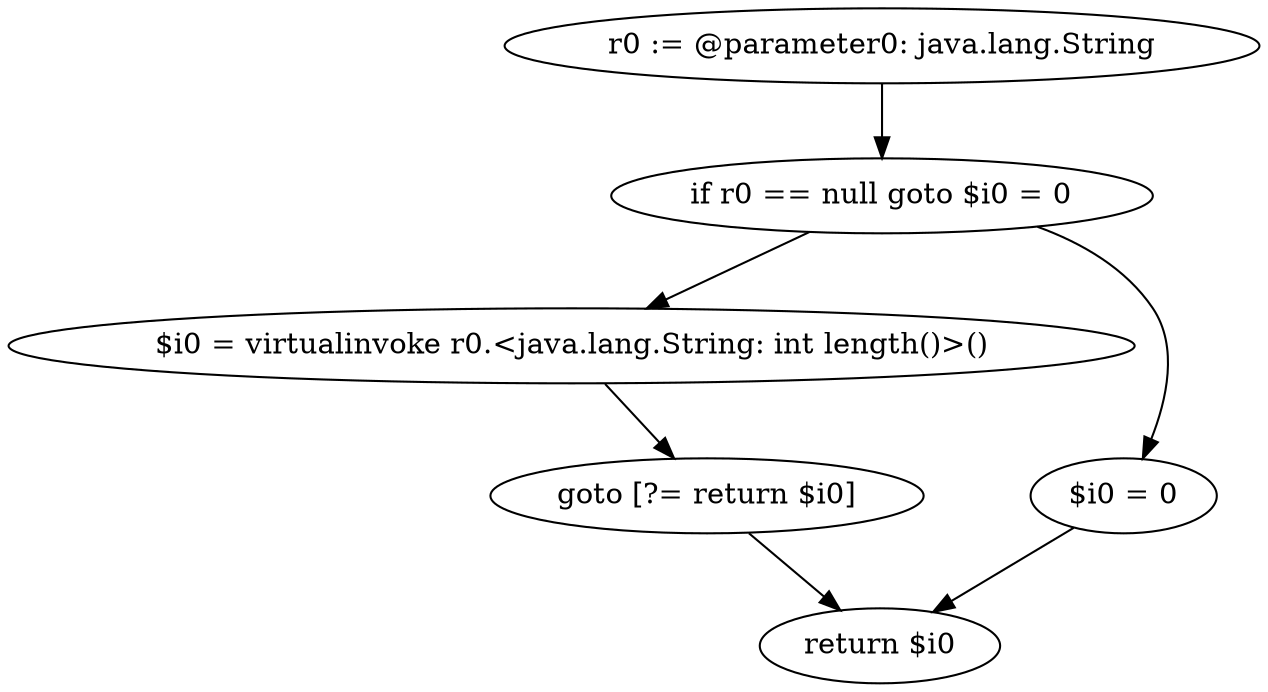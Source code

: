 digraph "unitGraph" {
    "r0 := @parameter0: java.lang.String"
    "if r0 == null goto $i0 = 0"
    "$i0 = virtualinvoke r0.<java.lang.String: int length()>()"
    "goto [?= return $i0]"
    "$i0 = 0"
    "return $i0"
    "r0 := @parameter0: java.lang.String"->"if r0 == null goto $i0 = 0";
    "if r0 == null goto $i0 = 0"->"$i0 = virtualinvoke r0.<java.lang.String: int length()>()";
    "if r0 == null goto $i0 = 0"->"$i0 = 0";
    "$i0 = virtualinvoke r0.<java.lang.String: int length()>()"->"goto [?= return $i0]";
    "goto [?= return $i0]"->"return $i0";
    "$i0 = 0"->"return $i0";
}
